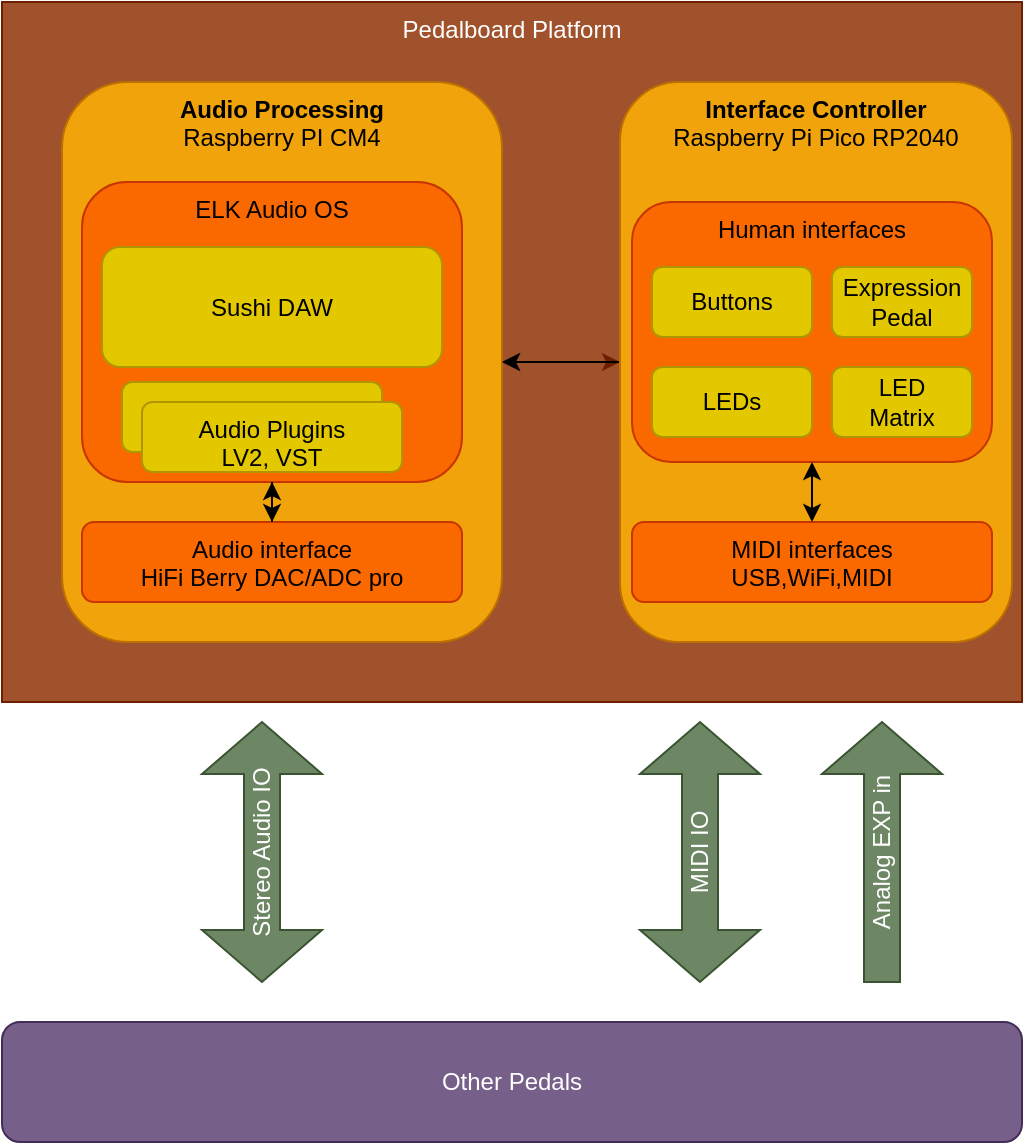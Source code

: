 <mxfile version="21.2.9" type="github">
  <diagram name="Page-1" id="wsppvIkvHy5rPCnOQjZ-">
    <mxGraphModel dx="771" dy="575" grid="1" gridSize="10" guides="1" tooltips="1" connect="1" arrows="1" fold="1" page="1" pageScale="1" pageWidth="827" pageHeight="1169" math="0" shadow="0">
      <root>
        <mxCell id="0" />
        <mxCell id="1" parent="0" />
        <mxCell id="ZSabvQ7ayc5K2X1MumKw-2" value="Pedalboard Platform" style="rounded=0;whiteSpace=wrap;html=1;fillColor=#a0522d;fontColor=#ffffff;strokeColor=#6D1F00;verticalAlign=top;" vertex="1" parent="1">
          <mxGeometry x="10" y="40" width="510" height="350" as="geometry" />
        </mxCell>
        <mxCell id="ZSabvQ7ayc5K2X1MumKw-53" value="" style="rounded=0;orthogonalLoop=1;jettySize=auto;html=1;entryX=0;entryY=0.5;entryDx=0;entryDy=0;fillColor=#a0522d;strokeColor=#6D1F00;startArrow=classic;startFill=1;" edge="1" parent="1" source="ZSabvQ7ayc5K2X1MumKw-4" target="ZSabvQ7ayc5K2X1MumKw-5">
          <mxGeometry relative="1" as="geometry" />
        </mxCell>
        <mxCell id="ZSabvQ7ayc5K2X1MumKw-4" value="&lt;b&gt;Audio Processing&lt;/b&gt;&lt;br&gt;Raspberry PI CM4" style="rounded=1;whiteSpace=wrap;html=1;fillColor=#f0a30a;fontColor=#000000;strokeColor=#BD7000;verticalAlign=top;" vertex="1" parent="1">
          <mxGeometry x="40" y="80" width="220" height="280" as="geometry" />
        </mxCell>
        <mxCell id="ZSabvQ7ayc5K2X1MumKw-54" value="" style="edgeStyle=orthogonalEdgeStyle;rounded=0;orthogonalLoop=1;jettySize=auto;html=1;entryX=1;entryY=0.5;entryDx=0;entryDy=0;endArrow=classic;endFill=1;" edge="1" parent="1" source="ZSabvQ7ayc5K2X1MumKw-5" target="ZSabvQ7ayc5K2X1MumKw-4">
          <mxGeometry relative="1" as="geometry" />
        </mxCell>
        <mxCell id="ZSabvQ7ayc5K2X1MumKw-5" value="&lt;b&gt;Interface Controller&lt;/b&gt;&lt;br&gt;Raspberry Pi Pico RP2040" style="rounded=1;whiteSpace=wrap;html=1;fillColor=#f0a30a;fontColor=#000000;strokeColor=#BD7000;verticalAlign=top;" vertex="1" parent="1">
          <mxGeometry x="319" y="80" width="196" height="280" as="geometry" />
        </mxCell>
        <mxCell id="ZSabvQ7ayc5K2X1MumKw-8" value="Human interfaces" style="rounded=1;whiteSpace=wrap;html=1;fillColor=#fa6800;fontColor=#000000;strokeColor=#C73500;verticalAlign=top;" vertex="1" parent="1">
          <mxGeometry x="325" y="140" width="180" height="130" as="geometry" />
        </mxCell>
        <mxCell id="ZSabvQ7ayc5K2X1MumKw-9" value="MIDI interfaces&lt;br&gt;USB,WiFi,MIDI" style="rounded=1;whiteSpace=wrap;html=1;fillColor=#fa6800;fontColor=#000000;strokeColor=#C73500;verticalAlign=top;" vertex="1" parent="1">
          <mxGeometry x="325" y="300" width="180" height="40" as="geometry" />
        </mxCell>
        <mxCell id="ZSabvQ7ayc5K2X1MumKw-11" value="" style="endArrow=classic;startArrow=classic;html=1;rounded=0;entryX=0.5;entryY=1;entryDx=0;entryDy=0;exitX=0.5;exitY=0;exitDx=0;exitDy=0;" edge="1" parent="1" source="ZSabvQ7ayc5K2X1MumKw-9" target="ZSabvQ7ayc5K2X1MumKw-8">
          <mxGeometry width="50" height="50" relative="1" as="geometry">
            <mxPoint x="385" y="220" as="sourcePoint" />
            <mxPoint x="465" y="340" as="targetPoint" />
          </mxGeometry>
        </mxCell>
        <mxCell id="ZSabvQ7ayc5K2X1MumKw-17" value="Buttons" style="rounded=1;whiteSpace=wrap;html=1;fillColor=#e3c800;fontColor=#000000;strokeColor=#B09500;" vertex="1" parent="1">
          <mxGeometry x="335" y="172.5" width="80" height="35" as="geometry" />
        </mxCell>
        <mxCell id="ZSabvQ7ayc5K2X1MumKw-18" value="LEDs" style="rounded=1;whiteSpace=wrap;html=1;fillColor=#e3c800;fontColor=#000000;strokeColor=#B09500;" vertex="1" parent="1">
          <mxGeometry x="335" y="222.5" width="80" height="35" as="geometry" />
        </mxCell>
        <mxCell id="ZSabvQ7ayc5K2X1MumKw-19" value="Expression&lt;br&gt;Pedal" style="rounded=1;whiteSpace=wrap;html=1;fillColor=#e3c800;fontColor=#000000;strokeColor=#B09500;" vertex="1" parent="1">
          <mxGeometry x="425" y="172.5" width="70" height="35" as="geometry" />
        </mxCell>
        <mxCell id="ZSabvQ7ayc5K2X1MumKw-20" value="LED&lt;br&gt;Matrix" style="rounded=1;whiteSpace=wrap;html=1;fillColor=#e3c800;fontColor=#000000;strokeColor=#B09500;" vertex="1" parent="1">
          <mxGeometry x="425" y="222.5" width="70" height="35" as="geometry" />
        </mxCell>
        <mxCell id="ZSabvQ7ayc5K2X1MumKw-31" value="MIDI IO" style="shape=doubleArrow;whiteSpace=wrap;html=1;rotation=-90;fillColor=#6d8764;fontColor=#ffffff;strokeColor=#3A5431;" vertex="1" parent="1">
          <mxGeometry x="294" y="435" width="130" height="60" as="geometry" />
        </mxCell>
        <mxCell id="ZSabvQ7ayc5K2X1MumKw-33" value="Stereo Audio IO" style="shape=doubleArrow;whiteSpace=wrap;html=1;rotation=-90;fillColor=#6d8764;fontColor=#ffffff;strokeColor=#3A5431;" vertex="1" parent="1">
          <mxGeometry x="75" y="435" width="130" height="60" as="geometry" />
        </mxCell>
        <mxCell id="ZSabvQ7ayc5K2X1MumKw-34" value="Other Pedals" style="rounded=1;whiteSpace=wrap;html=1;fillColor=#76608a;fontColor=#ffffff;strokeColor=#432D57;" vertex="1" parent="1">
          <mxGeometry x="10" y="550" width="510" height="60" as="geometry" />
        </mxCell>
        <mxCell id="ZSabvQ7ayc5K2X1MumKw-37" value="Analog EXP in" style="shape=singleArrow;whiteSpace=wrap;html=1;rotation=-90;fillColor=#6d8764;fontColor=#ffffff;strokeColor=#3A5431;" vertex="1" parent="1">
          <mxGeometry x="385" y="435" width="130" height="60" as="geometry" />
        </mxCell>
        <mxCell id="ZSabvQ7ayc5K2X1MumKw-41" value="ELK Audio OS&lt;br&gt;" style="rounded=1;whiteSpace=wrap;html=1;verticalAlign=top;fillColor=#fa6800;fontColor=#000000;strokeColor=#C73500;" vertex="1" parent="1">
          <mxGeometry x="50" y="130" width="190" height="150" as="geometry" />
        </mxCell>
        <mxCell id="ZSabvQ7ayc5K2X1MumKw-44" value="Sushi DAW" style="rounded=1;whiteSpace=wrap;html=1;fillColor=#e3c800;fontColor=#000000;strokeColor=#B09500;" vertex="1" parent="1">
          <mxGeometry x="60" y="162.5" width="170" height="60" as="geometry" />
        </mxCell>
        <mxCell id="ZSabvQ7ayc5K2X1MumKw-55" style="rounded=0;orthogonalLoop=1;jettySize=auto;html=1;exitX=0.5;exitY=0;exitDx=0;exitDy=0;entryX=0.5;entryY=1;entryDx=0;entryDy=0;" edge="1" parent="1" source="ZSabvQ7ayc5K2X1MumKw-46" target="ZSabvQ7ayc5K2X1MumKw-41">
          <mxGeometry relative="1" as="geometry" />
        </mxCell>
        <mxCell id="ZSabvQ7ayc5K2X1MumKw-46" value="Audio interface&lt;br&gt;HiFi Berry DAC/ADC pro" style="rounded=1;whiteSpace=wrap;html=1;fillColor=#fa6800;fontColor=#000000;strokeColor=#C73500;verticalAlign=top;" vertex="1" parent="1">
          <mxGeometry x="50" y="300" width="190" height="40" as="geometry" />
        </mxCell>
        <mxCell id="ZSabvQ7ayc5K2X1MumKw-48" value="" style="rounded=1;whiteSpace=wrap;html=1;fillColor=#e3c800;fontColor=#000000;strokeColor=#B09500;" vertex="1" parent="1">
          <mxGeometry x="70" y="230" width="130" height="35" as="geometry" />
        </mxCell>
        <mxCell id="ZSabvQ7ayc5K2X1MumKw-57" value="" style="edgeStyle=orthogonalEdgeStyle;rounded=0;orthogonalLoop=1;jettySize=auto;html=1;exitX=0.5;exitY=1;exitDx=0;exitDy=0;" edge="1" parent="1" source="ZSabvQ7ayc5K2X1MumKw-41" target="ZSabvQ7ayc5K2X1MumKw-46">
          <mxGeometry relative="1" as="geometry" />
        </mxCell>
        <mxCell id="ZSabvQ7ayc5K2X1MumKw-50" value="Audio Plugins&lt;br&gt;LV2, VST" style="rounded=1;whiteSpace=wrap;html=1;fillColor=#e3c800;fontColor=#000000;strokeColor=#B09500;verticalAlign=top;" vertex="1" parent="1">
          <mxGeometry x="80" y="240" width="130" height="35" as="geometry" />
        </mxCell>
      </root>
    </mxGraphModel>
  </diagram>
</mxfile>
